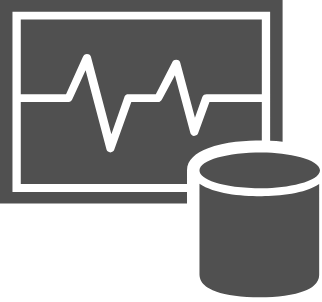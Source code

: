 <mxfile version="20.8.16" type="device"><diagram name="第 1 页" id="mfFVRO4-h7Wwx2bYq_Rv"><mxGraphModel dx="954" dy="751" grid="1" gridSize="10" guides="1" tooltips="1" connect="1" arrows="1" fold="1" page="1" pageScale="1" pageWidth="827" pageHeight="1169" math="0" shadow="0"><root><mxCell id="0"/><mxCell id="1" parent="0"/><mxCell id="i_2U-CJyKQIFSPAIiE_C-11" value="" style="sketch=0;shadow=0;dashed=0;html=1;strokeColor=none;fillColor=#505050;labelPosition=center;verticalLabelPosition=bottom;verticalAlign=top;outlineConnect=0;align=center;shape=mxgraph.office.databases.monitoring_store;strokeWidth=6;" vertex="1" parent="1"><mxGeometry x="150" y="290" width="160" height="150" as="geometry"/></mxCell></root></mxGraphModel></diagram></mxfile>